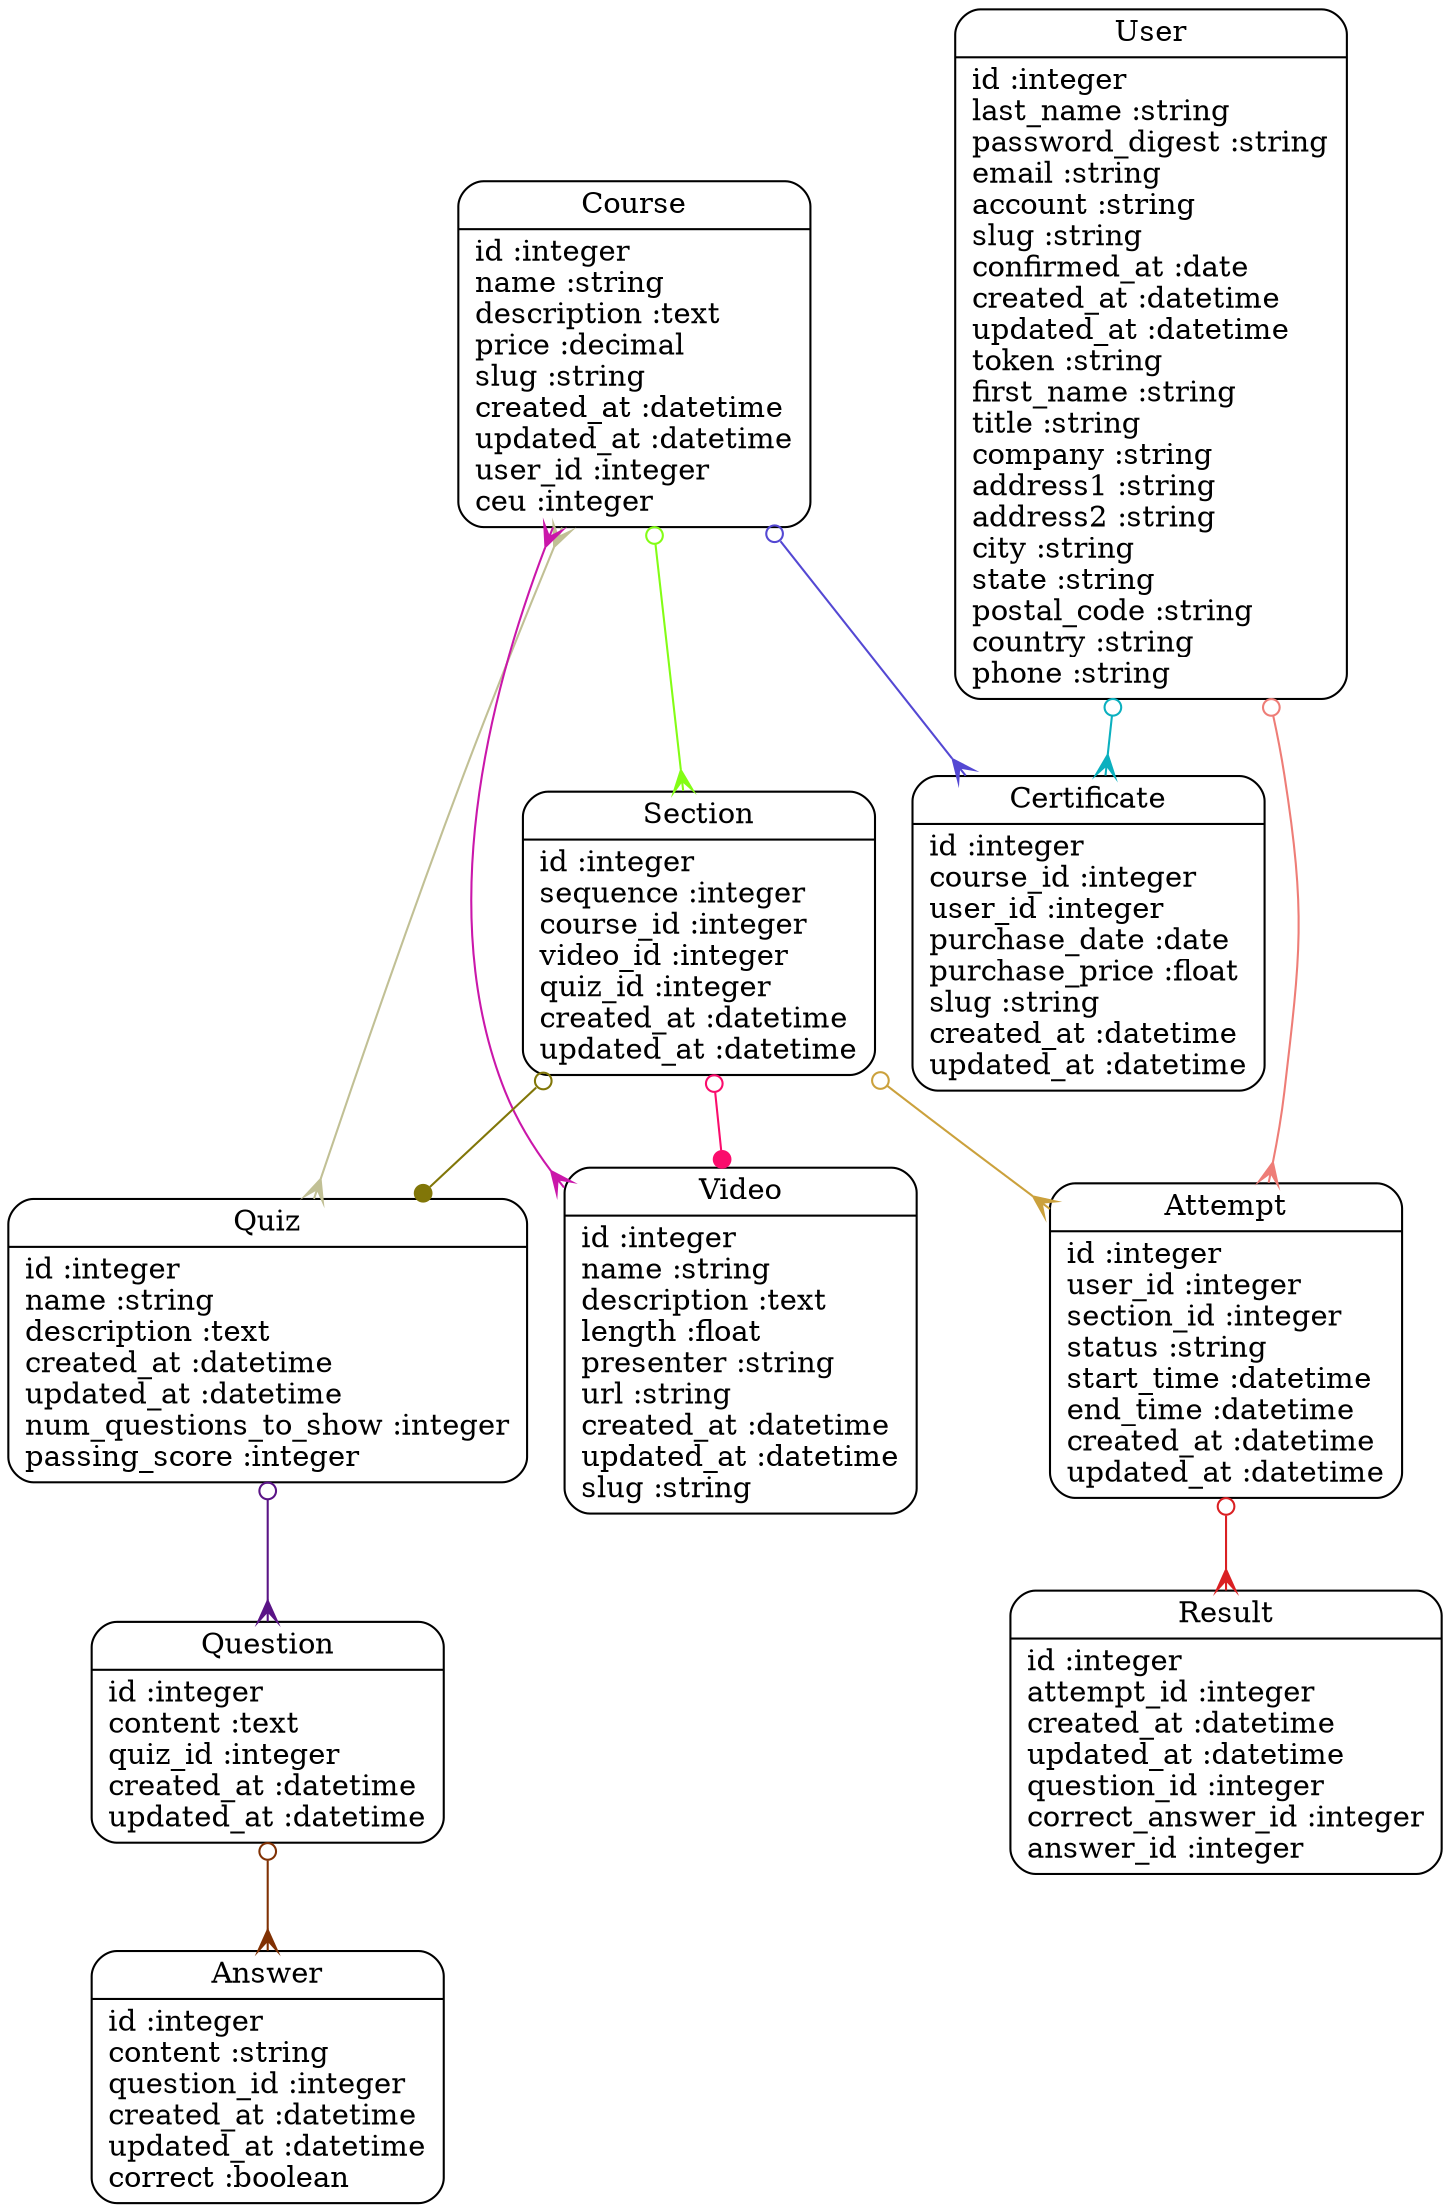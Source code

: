 digraph models_diagram {
	graph[overlap=false, splines=true]
	"Answer" [shape=Mrecord, label="{Answer|id :integer\lcontent :string\lquestion_id :integer\lcreated_at :datetime\lupdated_at :datetime\lcorrect :boolean\l}"]
	"Attempt" [shape=Mrecord, label="{Attempt|id :integer\luser_id :integer\lsection_id :integer\lstatus :string\lstart_time :datetime\lend_time :datetime\lcreated_at :datetime\lupdated_at :datetime\l}"]
	"Certificate" [shape=Mrecord, label="{Certificate|id :integer\lcourse_id :integer\luser_id :integer\lpurchase_date :date\lpurchase_price :float\lslug :string\lcreated_at :datetime\lupdated_at :datetime\l}"]
	"Course" [shape=Mrecord, label="{Course|id :integer\lname :string\ldescription :text\lprice :decimal\lslug :string\lcreated_at :datetime\lupdated_at :datetime\luser_id :integer\lceu :integer\l}"]
	"Question" [shape=Mrecord, label="{Question|id :integer\lcontent :text\lquiz_id :integer\lcreated_at :datetime\lupdated_at :datetime\l}"]
	"Quiz" [shape=Mrecord, label="{Quiz|id :integer\lname :string\ldescription :text\lcreated_at :datetime\lupdated_at :datetime\lnum_questions_to_show :integer\lpassing_score :integer\l}"]
	"Result" [shape=Mrecord, label="{Result|id :integer\lattempt_id :integer\lcreated_at :datetime\lupdated_at :datetime\lquestion_id :integer\lcorrect_answer_id :integer\lanswer_id :integer\l}"]
	"Section" [shape=Mrecord, label="{Section|id :integer\lsequence :integer\lcourse_id :integer\lvideo_id :integer\lquiz_id :integer\lcreated_at :datetime\lupdated_at :datetime\l}"]
	"User" [shape=Mrecord, label="{User|id :integer\llast_name :string\lpassword_digest :string\lemail :string\laccount :string\lslug :string\lconfirmed_at :date\lcreated_at :datetime\lupdated_at :datetime\ltoken :string\lfirst_name :string\ltitle :string\lcompany :string\laddress1 :string\laddress2 :string\lcity :string\lstate :string\lpostal_code :string\lcountry :string\lphone :string\l}"]
	"Video" [shape=Mrecord, label="{Video|id :integer\lname :string\ldescription :text\llength :float\lpresenter :string\lurl :string\lcreated_at :datetime\lupdated_at :datetime\lslug :string\l}"]
	"Attempt" -> "Result" [arrowtail=odot, arrowhead=crow, dir=both color="#DA2023"]
	"Course" -> "Section" [arrowtail=odot, arrowhead=crow, dir=both color="#83FD15"]
	"Course" -> "Video" [arrowtail=crow, arrowhead=crow, dir=both color="#CA17AA"]
	"Course" -> "Quiz" [arrowtail=crow, arrowhead=crow, dir=both color="#C1C095"]
	"Course" -> "Certificate" [arrowtail=odot, arrowhead=crow, dir=both color="#5448D3"]
	"Question" -> "Answer" [arrowtail=odot, arrowhead=crow, dir=both color="#803104"]
	"Quiz" -> "Question" [arrowtail=odot, arrowhead=crow, dir=both color="#5A1486"]
	"Section" -> "Video" [arrowtail=odot, arrowhead=dot, dir=both color="#FA0C6C"]
	"Section" -> "Quiz" [arrowtail=odot, arrowhead=dot, dir=both color="#817608"]
	"Section" -> "Attempt" [arrowtail=odot, arrowhead=crow, dir=both color="#CBA13C"]
	"User" -> "Certificate" [arrowtail=odot, arrowhead=crow, dir=both color="#0BB0BF"]
	"User" -> "Attempt" [arrowtail=odot, arrowhead=crow, dir=both color="#EE7D77"]
}
